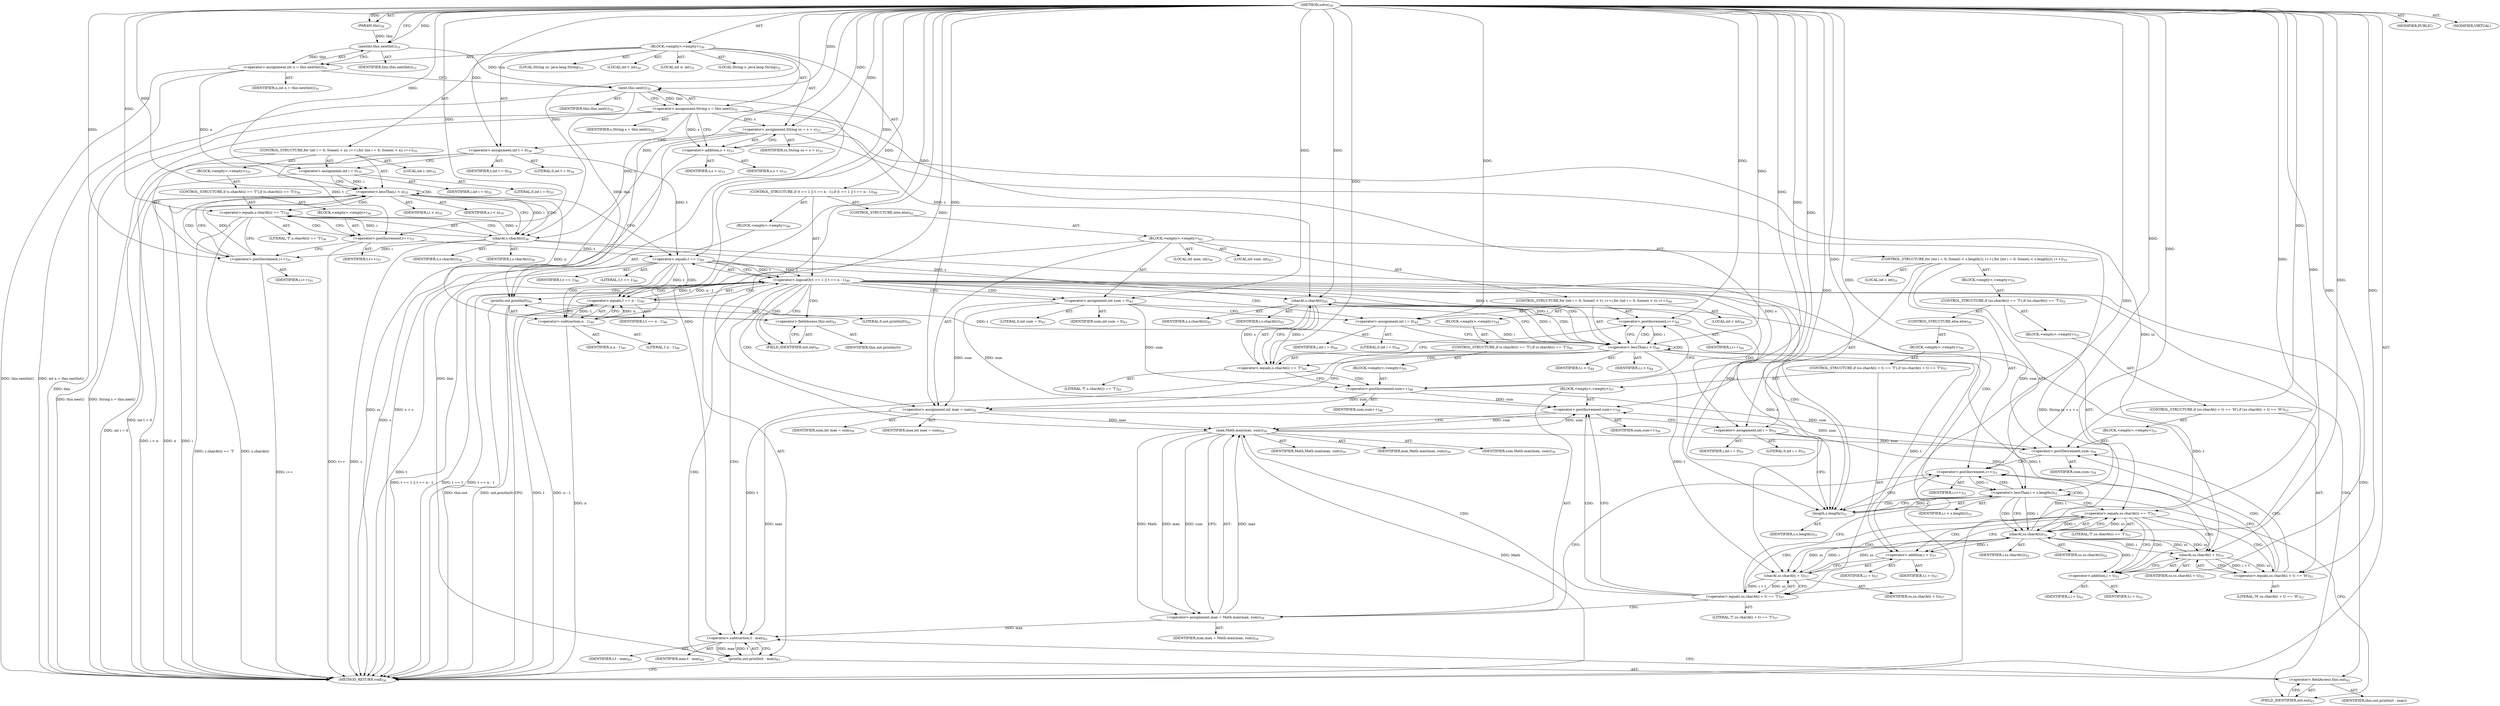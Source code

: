 digraph "solve" {  
"133" [label = <(METHOD,solve)<SUB>30</SUB>> ]
"6" [label = <(PARAM,this)<SUB>30</SUB>> ]
"134" [label = <(BLOCK,&lt;empty&gt;,&lt;empty&gt;)<SUB>30</SUB>> ]
"135" [label = <(LOCAL,int n: int)<SUB>31</SUB>> ]
"136" [label = <(&lt;operator&gt;.assignment,int n = this.nextInt())<SUB>31</SUB>> ]
"137" [label = <(IDENTIFIER,n,int n = this.nextInt())<SUB>31</SUB>> ]
"138" [label = <(nextInt,this.nextInt())<SUB>31</SUB>> ]
"5" [label = <(IDENTIFIER,this,this.nextInt())<SUB>31</SUB>> ]
"139" [label = <(LOCAL,String s: java.lang.String)<SUB>32</SUB>> ]
"140" [label = <(&lt;operator&gt;.assignment,String s = this.next())<SUB>32</SUB>> ]
"141" [label = <(IDENTIFIER,s,String s = this.next())<SUB>32</SUB>> ]
"142" [label = <(next,this.next())<SUB>32</SUB>> ]
"7" [label = <(IDENTIFIER,this,this.next())<SUB>32</SUB>> ]
"143" [label = <(LOCAL,String ss: java.lang.String)<SUB>33</SUB>> ]
"144" [label = <(&lt;operator&gt;.assignment,String ss = s + s)<SUB>33</SUB>> ]
"145" [label = <(IDENTIFIER,ss,String ss = s + s)<SUB>33</SUB>> ]
"146" [label = <(&lt;operator&gt;.addition,s + s)<SUB>33</SUB>> ]
"147" [label = <(IDENTIFIER,s,s + s)<SUB>33</SUB>> ]
"148" [label = <(IDENTIFIER,s,s + s)<SUB>33</SUB>> ]
"149" [label = <(LOCAL,int t: int)<SUB>34</SUB>> ]
"150" [label = <(&lt;operator&gt;.assignment,int t = 0)<SUB>34</SUB>> ]
"151" [label = <(IDENTIFIER,t,int t = 0)<SUB>34</SUB>> ]
"152" [label = <(LITERAL,0,int t = 0)<SUB>34</SUB>> ]
"153" [label = <(CONTROL_STRUCTURE,for (int i = 0; Some(i &lt; n); i++),for (int i = 0; Some(i &lt; n); i++))<SUB>35</SUB>> ]
"154" [label = <(LOCAL,int i: int)<SUB>35</SUB>> ]
"155" [label = <(&lt;operator&gt;.assignment,int i = 0)<SUB>35</SUB>> ]
"156" [label = <(IDENTIFIER,i,int i = 0)<SUB>35</SUB>> ]
"157" [label = <(LITERAL,0,int i = 0)<SUB>35</SUB>> ]
"158" [label = <(&lt;operator&gt;.lessThan,i &lt; n)<SUB>35</SUB>> ]
"159" [label = <(IDENTIFIER,i,i &lt; n)<SUB>35</SUB>> ]
"160" [label = <(IDENTIFIER,n,i &lt; n)<SUB>35</SUB>> ]
"161" [label = <(&lt;operator&gt;.postIncrement,i++)<SUB>35</SUB>> ]
"162" [label = <(IDENTIFIER,i,i++)<SUB>35</SUB>> ]
"163" [label = <(BLOCK,&lt;empty&gt;,&lt;empty&gt;)<SUB>35</SUB>> ]
"164" [label = <(CONTROL_STRUCTURE,if (s.charAt(i) == 'T'),if (s.charAt(i) == 'T'))<SUB>36</SUB>> ]
"165" [label = <(&lt;operator&gt;.equals,s.charAt(i) == 'T')<SUB>36</SUB>> ]
"166" [label = <(charAt,s.charAt(i))<SUB>36</SUB>> ]
"167" [label = <(IDENTIFIER,s,s.charAt(i))<SUB>36</SUB>> ]
"168" [label = <(IDENTIFIER,i,s.charAt(i))<SUB>36</SUB>> ]
"169" [label = <(LITERAL,'T',s.charAt(i) == 'T')<SUB>36</SUB>> ]
"170" [label = <(BLOCK,&lt;empty&gt;,&lt;empty&gt;)<SUB>36</SUB>> ]
"171" [label = <(&lt;operator&gt;.postIncrement,t++)<SUB>37</SUB>> ]
"172" [label = <(IDENTIFIER,t,t++)<SUB>37</SUB>> ]
"173" [label = <(CONTROL_STRUCTURE,if (t == 1 || t == n - 1),if (t == 1 || t == n - 1))<SUB>40</SUB>> ]
"174" [label = <(&lt;operator&gt;.logicalOr,t == 1 || t == n - 1)<SUB>40</SUB>> ]
"175" [label = <(&lt;operator&gt;.equals,t == 1)<SUB>40</SUB>> ]
"176" [label = <(IDENTIFIER,t,t == 1)<SUB>40</SUB>> ]
"177" [label = <(LITERAL,1,t == 1)<SUB>40</SUB>> ]
"178" [label = <(&lt;operator&gt;.equals,t == n - 1)<SUB>40</SUB>> ]
"179" [label = <(IDENTIFIER,t,t == n - 1)<SUB>40</SUB>> ]
"180" [label = <(&lt;operator&gt;.subtraction,n - 1)<SUB>40</SUB>> ]
"181" [label = <(IDENTIFIER,n,n - 1)<SUB>40</SUB>> ]
"182" [label = <(LITERAL,1,n - 1)<SUB>40</SUB>> ]
"183" [label = <(BLOCK,&lt;empty&gt;,&lt;empty&gt;)<SUB>40</SUB>> ]
"184" [label = <(println,out.println(0))<SUB>41</SUB>> ]
"185" [label = <(&lt;operator&gt;.fieldAccess,this.out)<SUB>41</SUB>> ]
"186" [label = <(IDENTIFIER,this,out.println(0))> ]
"187" [label = <(FIELD_IDENTIFIER,out,out)<SUB>41</SUB>> ]
"188" [label = <(LITERAL,0,out.println(0))<SUB>41</SUB>> ]
"189" [label = <(CONTROL_STRUCTURE,else,else)<SUB>42</SUB>> ]
"190" [label = <(BLOCK,&lt;empty&gt;,&lt;empty&gt;)<SUB>42</SUB>> ]
"191" [label = <(LOCAL,int sum: int)<SUB>43</SUB>> ]
"192" [label = <(&lt;operator&gt;.assignment,int sum = 0)<SUB>43</SUB>> ]
"193" [label = <(IDENTIFIER,sum,int sum = 0)<SUB>43</SUB>> ]
"194" [label = <(LITERAL,0,int sum = 0)<SUB>43</SUB>> ]
"195" [label = <(CONTROL_STRUCTURE,for (int i = 0; Some(i &lt; t); i++),for (int i = 0; Some(i &lt; t); i++))<SUB>44</SUB>> ]
"196" [label = <(LOCAL,int i: int)<SUB>44</SUB>> ]
"197" [label = <(&lt;operator&gt;.assignment,int i = 0)<SUB>44</SUB>> ]
"198" [label = <(IDENTIFIER,i,int i = 0)<SUB>44</SUB>> ]
"199" [label = <(LITERAL,0,int i = 0)<SUB>44</SUB>> ]
"200" [label = <(&lt;operator&gt;.lessThan,i &lt; t)<SUB>44</SUB>> ]
"201" [label = <(IDENTIFIER,i,i &lt; t)<SUB>44</SUB>> ]
"202" [label = <(IDENTIFIER,t,i &lt; t)<SUB>44</SUB>> ]
"203" [label = <(&lt;operator&gt;.postIncrement,i++)<SUB>44</SUB>> ]
"204" [label = <(IDENTIFIER,i,i++)<SUB>44</SUB>> ]
"205" [label = <(BLOCK,&lt;empty&gt;,&lt;empty&gt;)<SUB>44</SUB>> ]
"206" [label = <(CONTROL_STRUCTURE,if (s.charAt(i) == 'T'),if (s.charAt(i) == 'T'))<SUB>45</SUB>> ]
"207" [label = <(&lt;operator&gt;.equals,s.charAt(i) == 'T')<SUB>45</SUB>> ]
"208" [label = <(charAt,s.charAt(i))<SUB>45</SUB>> ]
"209" [label = <(IDENTIFIER,s,s.charAt(i))<SUB>45</SUB>> ]
"210" [label = <(IDENTIFIER,i,s.charAt(i))<SUB>45</SUB>> ]
"211" [label = <(LITERAL,'T',s.charAt(i) == 'T')<SUB>45</SUB>> ]
"212" [label = <(BLOCK,&lt;empty&gt;,&lt;empty&gt;)<SUB>45</SUB>> ]
"213" [label = <(&lt;operator&gt;.postIncrement,sum++)<SUB>46</SUB>> ]
"214" [label = <(IDENTIFIER,sum,sum++)<SUB>46</SUB>> ]
"215" [label = <(LOCAL,int max: int)<SUB>50</SUB>> ]
"216" [label = <(&lt;operator&gt;.assignment,int max = sum)<SUB>50</SUB>> ]
"217" [label = <(IDENTIFIER,max,int max = sum)<SUB>50</SUB>> ]
"218" [label = <(IDENTIFIER,sum,int max = sum)<SUB>50</SUB>> ]
"219" [label = <(CONTROL_STRUCTURE,for (int i = 0; Some(i &lt; s.length()); i++),for (int i = 0; Some(i &lt; s.length()); i++))<SUB>51</SUB>> ]
"220" [label = <(LOCAL,int i: int)<SUB>51</SUB>> ]
"221" [label = <(&lt;operator&gt;.assignment,int i = 0)<SUB>51</SUB>> ]
"222" [label = <(IDENTIFIER,i,int i = 0)<SUB>51</SUB>> ]
"223" [label = <(LITERAL,0,int i = 0)<SUB>51</SUB>> ]
"224" [label = <(&lt;operator&gt;.lessThan,i &lt; s.length())<SUB>51</SUB>> ]
"225" [label = <(IDENTIFIER,i,i &lt; s.length())<SUB>51</SUB>> ]
"226" [label = <(length,s.length())<SUB>51</SUB>> ]
"227" [label = <(IDENTIFIER,s,s.length())<SUB>51</SUB>> ]
"228" [label = <(&lt;operator&gt;.postIncrement,i++)<SUB>51</SUB>> ]
"229" [label = <(IDENTIFIER,i,i++)<SUB>51</SUB>> ]
"230" [label = <(BLOCK,&lt;empty&gt;,&lt;empty&gt;)<SUB>51</SUB>> ]
"231" [label = <(CONTROL_STRUCTURE,if (ss.charAt(i) == 'T'),if (ss.charAt(i) == 'T'))<SUB>52</SUB>> ]
"232" [label = <(&lt;operator&gt;.equals,ss.charAt(i) == 'T')<SUB>52</SUB>> ]
"233" [label = <(charAt,ss.charAt(i))<SUB>52</SUB>> ]
"234" [label = <(IDENTIFIER,ss,ss.charAt(i))<SUB>52</SUB>> ]
"235" [label = <(IDENTIFIER,i,ss.charAt(i))<SUB>52</SUB>> ]
"236" [label = <(LITERAL,'T',ss.charAt(i) == 'T')<SUB>52</SUB>> ]
"237" [label = <(BLOCK,&lt;empty&gt;,&lt;empty&gt;)<SUB>52</SUB>> ]
"238" [label = <(CONTROL_STRUCTURE,if (ss.charAt(i + t) == 'H'),if (ss.charAt(i + t) == 'H'))<SUB>53</SUB>> ]
"239" [label = <(&lt;operator&gt;.equals,ss.charAt(i + t) == 'H')<SUB>53</SUB>> ]
"240" [label = <(charAt,ss.charAt(i + t))<SUB>53</SUB>> ]
"241" [label = <(IDENTIFIER,ss,ss.charAt(i + t))<SUB>53</SUB>> ]
"242" [label = <(&lt;operator&gt;.addition,i + t)<SUB>53</SUB>> ]
"243" [label = <(IDENTIFIER,i,i + t)<SUB>53</SUB>> ]
"244" [label = <(IDENTIFIER,t,i + t)<SUB>53</SUB>> ]
"245" [label = <(LITERAL,'H',ss.charAt(i + t) == 'H')<SUB>53</SUB>> ]
"246" [label = <(BLOCK,&lt;empty&gt;,&lt;empty&gt;)<SUB>53</SUB>> ]
"247" [label = <(&lt;operator&gt;.postDecrement,sum--)<SUB>54</SUB>> ]
"248" [label = <(IDENTIFIER,sum,sum--)<SUB>54</SUB>> ]
"249" [label = <(CONTROL_STRUCTURE,else,else)<SUB>56</SUB>> ]
"250" [label = <(BLOCK,&lt;empty&gt;,&lt;empty&gt;)<SUB>56</SUB>> ]
"251" [label = <(CONTROL_STRUCTURE,if (ss.charAt(i + t) == 'T'),if (ss.charAt(i + t) == 'T'))<SUB>57</SUB>> ]
"252" [label = <(&lt;operator&gt;.equals,ss.charAt(i + t) == 'T')<SUB>57</SUB>> ]
"253" [label = <(charAt,ss.charAt(i + t))<SUB>57</SUB>> ]
"254" [label = <(IDENTIFIER,ss,ss.charAt(i + t))<SUB>57</SUB>> ]
"255" [label = <(&lt;operator&gt;.addition,i + t)<SUB>57</SUB>> ]
"256" [label = <(IDENTIFIER,i,i + t)<SUB>57</SUB>> ]
"257" [label = <(IDENTIFIER,t,i + t)<SUB>57</SUB>> ]
"258" [label = <(LITERAL,'T',ss.charAt(i + t) == 'T')<SUB>57</SUB>> ]
"259" [label = <(BLOCK,&lt;empty&gt;,&lt;empty&gt;)<SUB>57</SUB>> ]
"260" [label = <(&lt;operator&gt;.postIncrement,sum++)<SUB>58</SUB>> ]
"261" [label = <(IDENTIFIER,sum,sum++)<SUB>58</SUB>> ]
"262" [label = <(&lt;operator&gt;.assignment,max = Math.max(max, sum))<SUB>59</SUB>> ]
"263" [label = <(IDENTIFIER,max,max = Math.max(max, sum))<SUB>59</SUB>> ]
"264" [label = <(max,Math.max(max, sum))<SUB>59</SUB>> ]
"265" [label = <(IDENTIFIER,Math,Math.max(max, sum))<SUB>59</SUB>> ]
"266" [label = <(IDENTIFIER,max,Math.max(max, sum))<SUB>59</SUB>> ]
"267" [label = <(IDENTIFIER,sum,Math.max(max, sum))<SUB>59</SUB>> ]
"268" [label = <(println,out.println(t - max))<SUB>63</SUB>> ]
"269" [label = <(&lt;operator&gt;.fieldAccess,this.out)<SUB>63</SUB>> ]
"270" [label = <(IDENTIFIER,this,out.println(t - max))> ]
"271" [label = <(FIELD_IDENTIFIER,out,out)<SUB>63</SUB>> ]
"272" [label = <(&lt;operator&gt;.subtraction,t - max)<SUB>63</SUB>> ]
"273" [label = <(IDENTIFIER,t,t - max)<SUB>63</SUB>> ]
"274" [label = <(IDENTIFIER,max,t - max)<SUB>63</SUB>> ]
"275" [label = <(MODIFIER,PUBLIC)> ]
"276" [label = <(MODIFIER,VIRTUAL)> ]
"277" [label = <(METHOD_RETURN,void)<SUB>30</SUB>> ]
  "133" -> "6"  [ label = "AST: "] 
  "133" -> "134"  [ label = "AST: "] 
  "133" -> "275"  [ label = "AST: "] 
  "133" -> "276"  [ label = "AST: "] 
  "133" -> "277"  [ label = "AST: "] 
  "134" -> "135"  [ label = "AST: "] 
  "134" -> "136"  [ label = "AST: "] 
  "134" -> "139"  [ label = "AST: "] 
  "134" -> "140"  [ label = "AST: "] 
  "134" -> "143"  [ label = "AST: "] 
  "134" -> "144"  [ label = "AST: "] 
  "134" -> "149"  [ label = "AST: "] 
  "134" -> "150"  [ label = "AST: "] 
  "134" -> "153"  [ label = "AST: "] 
  "134" -> "173"  [ label = "AST: "] 
  "136" -> "137"  [ label = "AST: "] 
  "136" -> "138"  [ label = "AST: "] 
  "138" -> "5"  [ label = "AST: "] 
  "140" -> "141"  [ label = "AST: "] 
  "140" -> "142"  [ label = "AST: "] 
  "142" -> "7"  [ label = "AST: "] 
  "144" -> "145"  [ label = "AST: "] 
  "144" -> "146"  [ label = "AST: "] 
  "146" -> "147"  [ label = "AST: "] 
  "146" -> "148"  [ label = "AST: "] 
  "150" -> "151"  [ label = "AST: "] 
  "150" -> "152"  [ label = "AST: "] 
  "153" -> "154"  [ label = "AST: "] 
  "153" -> "155"  [ label = "AST: "] 
  "153" -> "158"  [ label = "AST: "] 
  "153" -> "161"  [ label = "AST: "] 
  "153" -> "163"  [ label = "AST: "] 
  "155" -> "156"  [ label = "AST: "] 
  "155" -> "157"  [ label = "AST: "] 
  "158" -> "159"  [ label = "AST: "] 
  "158" -> "160"  [ label = "AST: "] 
  "161" -> "162"  [ label = "AST: "] 
  "163" -> "164"  [ label = "AST: "] 
  "164" -> "165"  [ label = "AST: "] 
  "164" -> "170"  [ label = "AST: "] 
  "165" -> "166"  [ label = "AST: "] 
  "165" -> "169"  [ label = "AST: "] 
  "166" -> "167"  [ label = "AST: "] 
  "166" -> "168"  [ label = "AST: "] 
  "170" -> "171"  [ label = "AST: "] 
  "171" -> "172"  [ label = "AST: "] 
  "173" -> "174"  [ label = "AST: "] 
  "173" -> "183"  [ label = "AST: "] 
  "173" -> "189"  [ label = "AST: "] 
  "174" -> "175"  [ label = "AST: "] 
  "174" -> "178"  [ label = "AST: "] 
  "175" -> "176"  [ label = "AST: "] 
  "175" -> "177"  [ label = "AST: "] 
  "178" -> "179"  [ label = "AST: "] 
  "178" -> "180"  [ label = "AST: "] 
  "180" -> "181"  [ label = "AST: "] 
  "180" -> "182"  [ label = "AST: "] 
  "183" -> "184"  [ label = "AST: "] 
  "184" -> "185"  [ label = "AST: "] 
  "184" -> "188"  [ label = "AST: "] 
  "185" -> "186"  [ label = "AST: "] 
  "185" -> "187"  [ label = "AST: "] 
  "189" -> "190"  [ label = "AST: "] 
  "190" -> "191"  [ label = "AST: "] 
  "190" -> "192"  [ label = "AST: "] 
  "190" -> "195"  [ label = "AST: "] 
  "190" -> "215"  [ label = "AST: "] 
  "190" -> "216"  [ label = "AST: "] 
  "190" -> "219"  [ label = "AST: "] 
  "190" -> "268"  [ label = "AST: "] 
  "192" -> "193"  [ label = "AST: "] 
  "192" -> "194"  [ label = "AST: "] 
  "195" -> "196"  [ label = "AST: "] 
  "195" -> "197"  [ label = "AST: "] 
  "195" -> "200"  [ label = "AST: "] 
  "195" -> "203"  [ label = "AST: "] 
  "195" -> "205"  [ label = "AST: "] 
  "197" -> "198"  [ label = "AST: "] 
  "197" -> "199"  [ label = "AST: "] 
  "200" -> "201"  [ label = "AST: "] 
  "200" -> "202"  [ label = "AST: "] 
  "203" -> "204"  [ label = "AST: "] 
  "205" -> "206"  [ label = "AST: "] 
  "206" -> "207"  [ label = "AST: "] 
  "206" -> "212"  [ label = "AST: "] 
  "207" -> "208"  [ label = "AST: "] 
  "207" -> "211"  [ label = "AST: "] 
  "208" -> "209"  [ label = "AST: "] 
  "208" -> "210"  [ label = "AST: "] 
  "212" -> "213"  [ label = "AST: "] 
  "213" -> "214"  [ label = "AST: "] 
  "216" -> "217"  [ label = "AST: "] 
  "216" -> "218"  [ label = "AST: "] 
  "219" -> "220"  [ label = "AST: "] 
  "219" -> "221"  [ label = "AST: "] 
  "219" -> "224"  [ label = "AST: "] 
  "219" -> "228"  [ label = "AST: "] 
  "219" -> "230"  [ label = "AST: "] 
  "221" -> "222"  [ label = "AST: "] 
  "221" -> "223"  [ label = "AST: "] 
  "224" -> "225"  [ label = "AST: "] 
  "224" -> "226"  [ label = "AST: "] 
  "226" -> "227"  [ label = "AST: "] 
  "228" -> "229"  [ label = "AST: "] 
  "230" -> "231"  [ label = "AST: "] 
  "231" -> "232"  [ label = "AST: "] 
  "231" -> "237"  [ label = "AST: "] 
  "231" -> "249"  [ label = "AST: "] 
  "232" -> "233"  [ label = "AST: "] 
  "232" -> "236"  [ label = "AST: "] 
  "233" -> "234"  [ label = "AST: "] 
  "233" -> "235"  [ label = "AST: "] 
  "237" -> "238"  [ label = "AST: "] 
  "238" -> "239"  [ label = "AST: "] 
  "238" -> "246"  [ label = "AST: "] 
  "239" -> "240"  [ label = "AST: "] 
  "239" -> "245"  [ label = "AST: "] 
  "240" -> "241"  [ label = "AST: "] 
  "240" -> "242"  [ label = "AST: "] 
  "242" -> "243"  [ label = "AST: "] 
  "242" -> "244"  [ label = "AST: "] 
  "246" -> "247"  [ label = "AST: "] 
  "247" -> "248"  [ label = "AST: "] 
  "249" -> "250"  [ label = "AST: "] 
  "250" -> "251"  [ label = "AST: "] 
  "251" -> "252"  [ label = "AST: "] 
  "251" -> "259"  [ label = "AST: "] 
  "252" -> "253"  [ label = "AST: "] 
  "252" -> "258"  [ label = "AST: "] 
  "253" -> "254"  [ label = "AST: "] 
  "253" -> "255"  [ label = "AST: "] 
  "255" -> "256"  [ label = "AST: "] 
  "255" -> "257"  [ label = "AST: "] 
  "259" -> "260"  [ label = "AST: "] 
  "259" -> "262"  [ label = "AST: "] 
  "260" -> "261"  [ label = "AST: "] 
  "262" -> "263"  [ label = "AST: "] 
  "262" -> "264"  [ label = "AST: "] 
  "264" -> "265"  [ label = "AST: "] 
  "264" -> "266"  [ label = "AST: "] 
  "264" -> "267"  [ label = "AST: "] 
  "268" -> "269"  [ label = "AST: "] 
  "268" -> "272"  [ label = "AST: "] 
  "269" -> "270"  [ label = "AST: "] 
  "269" -> "271"  [ label = "AST: "] 
  "272" -> "273"  [ label = "AST: "] 
  "272" -> "274"  [ label = "AST: "] 
  "136" -> "142"  [ label = "CFG: "] 
  "140" -> "146"  [ label = "CFG: "] 
  "144" -> "150"  [ label = "CFG: "] 
  "150" -> "155"  [ label = "CFG: "] 
  "138" -> "136"  [ label = "CFG: "] 
  "142" -> "140"  [ label = "CFG: "] 
  "146" -> "144"  [ label = "CFG: "] 
  "155" -> "158"  [ label = "CFG: "] 
  "158" -> "166"  [ label = "CFG: "] 
  "158" -> "175"  [ label = "CFG: "] 
  "161" -> "158"  [ label = "CFG: "] 
  "174" -> "187"  [ label = "CFG: "] 
  "174" -> "192"  [ label = "CFG: "] 
  "175" -> "174"  [ label = "CFG: "] 
  "175" -> "180"  [ label = "CFG: "] 
  "178" -> "174"  [ label = "CFG: "] 
  "184" -> "277"  [ label = "CFG: "] 
  "165" -> "171"  [ label = "CFG: "] 
  "165" -> "161"  [ label = "CFG: "] 
  "180" -> "178"  [ label = "CFG: "] 
  "185" -> "184"  [ label = "CFG: "] 
  "192" -> "197"  [ label = "CFG: "] 
  "216" -> "221"  [ label = "CFG: "] 
  "268" -> "277"  [ label = "CFG: "] 
  "166" -> "165"  [ label = "CFG: "] 
  "171" -> "161"  [ label = "CFG: "] 
  "187" -> "185"  [ label = "CFG: "] 
  "197" -> "200"  [ label = "CFG: "] 
  "200" -> "208"  [ label = "CFG: "] 
  "200" -> "216"  [ label = "CFG: "] 
  "203" -> "200"  [ label = "CFG: "] 
  "221" -> "226"  [ label = "CFG: "] 
  "224" -> "233"  [ label = "CFG: "] 
  "224" -> "271"  [ label = "CFG: "] 
  "228" -> "226"  [ label = "CFG: "] 
  "269" -> "272"  [ label = "CFG: "] 
  "272" -> "268"  [ label = "CFG: "] 
  "226" -> "224"  [ label = "CFG: "] 
  "271" -> "269"  [ label = "CFG: "] 
  "207" -> "213"  [ label = "CFG: "] 
  "207" -> "203"  [ label = "CFG: "] 
  "232" -> "242"  [ label = "CFG: "] 
  "232" -> "255"  [ label = "CFG: "] 
  "208" -> "207"  [ label = "CFG: "] 
  "213" -> "203"  [ label = "CFG: "] 
  "233" -> "232"  [ label = "CFG: "] 
  "239" -> "247"  [ label = "CFG: "] 
  "239" -> "228"  [ label = "CFG: "] 
  "240" -> "239"  [ label = "CFG: "] 
  "247" -> "228"  [ label = "CFG: "] 
  "252" -> "260"  [ label = "CFG: "] 
  "252" -> "228"  [ label = "CFG: "] 
  "242" -> "240"  [ label = "CFG: "] 
  "253" -> "252"  [ label = "CFG: "] 
  "260" -> "264"  [ label = "CFG: "] 
  "262" -> "228"  [ label = "CFG: "] 
  "255" -> "253"  [ label = "CFG: "] 
  "264" -> "262"  [ label = "CFG: "] 
  "133" -> "138"  [ label = "CFG: "] 
  "136" -> "277"  [ label = "DDG: this.nextInt()"] 
  "136" -> "277"  [ label = "DDG: int n = this.nextInt()"] 
  "142" -> "277"  [ label = "DDG: this"] 
  "140" -> "277"  [ label = "DDG: this.next()"] 
  "140" -> "277"  [ label = "DDG: String s = this.next()"] 
  "144" -> "277"  [ label = "DDG: ss"] 
  "146" -> "277"  [ label = "DDG: s"] 
  "144" -> "277"  [ label = "DDG: s + s"] 
  "144" -> "277"  [ label = "DDG: String ss = s + s"] 
  "150" -> "277"  [ label = "DDG: int t = 0"] 
  "155" -> "277"  [ label = "DDG: int i = 0"] 
  "158" -> "277"  [ label = "DDG: i"] 
  "158" -> "277"  [ label = "DDG: n"] 
  "158" -> "277"  [ label = "DDG: i &lt; n"] 
  "175" -> "277"  [ label = "DDG: t"] 
  "174" -> "277"  [ label = "DDG: t == 1"] 
  "178" -> "277"  [ label = "DDG: t"] 
  "180" -> "277"  [ label = "DDG: n"] 
  "178" -> "277"  [ label = "DDG: n - 1"] 
  "174" -> "277"  [ label = "DDG: t == n - 1"] 
  "174" -> "277"  [ label = "DDG: t == 1 || t == n - 1"] 
  "184" -> "277"  [ label = "DDG: this.out"] 
  "184" -> "277"  [ label = "DDG: out.println(0)"] 
  "166" -> "277"  [ label = "DDG: s"] 
  "165" -> "277"  [ label = "DDG: s.charAt(i)"] 
  "165" -> "277"  [ label = "DDG: s.charAt(i) == 'T'"] 
  "171" -> "277"  [ label = "DDG: t++"] 
  "161" -> "277"  [ label = "DDG: i++"] 
  "264" -> "277"  [ label = "DDG: Math"] 
  "133" -> "6"  [ label = "DDG: "] 
  "138" -> "136"  [ label = "DDG: this"] 
  "142" -> "140"  [ label = "DDG: this"] 
  "140" -> "144"  [ label = "DDG: s"] 
  "133" -> "144"  [ label = "DDG: "] 
  "133" -> "150"  [ label = "DDG: "] 
  "133" -> "155"  [ label = "DDG: "] 
  "6" -> "138"  [ label = "DDG: this"] 
  "133" -> "138"  [ label = "DDG: "] 
  "138" -> "142"  [ label = "DDG: this"] 
  "133" -> "142"  [ label = "DDG: "] 
  "140" -> "146"  [ label = "DDG: s"] 
  "133" -> "146"  [ label = "DDG: "] 
  "155" -> "158"  [ label = "DDG: i"] 
  "161" -> "158"  [ label = "DDG: i"] 
  "133" -> "158"  [ label = "DDG: "] 
  "136" -> "158"  [ label = "DDG: n"] 
  "166" -> "161"  [ label = "DDG: i"] 
  "133" -> "161"  [ label = "DDG: "] 
  "175" -> "174"  [ label = "DDG: t"] 
  "175" -> "174"  [ label = "DDG: 1"] 
  "178" -> "174"  [ label = "DDG: t"] 
  "178" -> "174"  [ label = "DDG: n - 1"] 
  "150" -> "175"  [ label = "DDG: t"] 
  "171" -> "175"  [ label = "DDG: t"] 
  "133" -> "175"  [ label = "DDG: "] 
  "175" -> "178"  [ label = "DDG: t"] 
  "133" -> "178"  [ label = "DDG: "] 
  "180" -> "178"  [ label = "DDG: n"] 
  "180" -> "178"  [ label = "DDG: 1"] 
  "142" -> "184"  [ label = "DDG: this"] 
  "133" -> "184"  [ label = "DDG: "] 
  "133" -> "192"  [ label = "DDG: "] 
  "192" -> "216"  [ label = "DDG: sum"] 
  "213" -> "216"  [ label = "DDG: sum"] 
  "133" -> "216"  [ label = "DDG: "] 
  "166" -> "165"  [ label = "DDG: s"] 
  "166" -> "165"  [ label = "DDG: i"] 
  "133" -> "165"  [ label = "DDG: "] 
  "158" -> "180"  [ label = "DDG: n"] 
  "133" -> "180"  [ label = "DDG: "] 
  "133" -> "197"  [ label = "DDG: "] 
  "133" -> "221"  [ label = "DDG: "] 
  "142" -> "268"  [ label = "DDG: this"] 
  "272" -> "268"  [ label = "DDG: t"] 
  "272" -> "268"  [ label = "DDG: max"] 
  "133" -> "166"  [ label = "DDG: "] 
  "140" -> "166"  [ label = "DDG: s"] 
  "158" -> "166"  [ label = "DDG: i"] 
  "150" -> "171"  [ label = "DDG: t"] 
  "133" -> "171"  [ label = "DDG: "] 
  "197" -> "200"  [ label = "DDG: i"] 
  "203" -> "200"  [ label = "DDG: i"] 
  "133" -> "200"  [ label = "DDG: "] 
  "175" -> "200"  [ label = "DDG: t"] 
  "178" -> "200"  [ label = "DDG: t"] 
  "208" -> "203"  [ label = "DDG: i"] 
  "133" -> "203"  [ label = "DDG: "] 
  "221" -> "224"  [ label = "DDG: i"] 
  "228" -> "224"  [ label = "DDG: i"] 
  "133" -> "224"  [ label = "DDG: "] 
  "226" -> "224"  [ label = "DDG: s"] 
  "133" -> "228"  [ label = "DDG: "] 
  "233" -> "228"  [ label = "DDG: i"] 
  "200" -> "272"  [ label = "DDG: t"] 
  "133" -> "272"  [ label = "DDG: "] 
  "216" -> "272"  [ label = "DDG: max"] 
  "262" -> "272"  [ label = "DDG: max"] 
  "208" -> "226"  [ label = "DDG: s"] 
  "166" -> "226"  [ label = "DDG: s"] 
  "133" -> "226"  [ label = "DDG: "] 
  "140" -> "226"  [ label = "DDG: s"] 
  "208" -> "207"  [ label = "DDG: s"] 
  "208" -> "207"  [ label = "DDG: i"] 
  "133" -> "207"  [ label = "DDG: "] 
  "233" -> "232"  [ label = "DDG: ss"] 
  "233" -> "232"  [ label = "DDG: i"] 
  "133" -> "232"  [ label = "DDG: "] 
  "166" -> "208"  [ label = "DDG: s"] 
  "133" -> "208"  [ label = "DDG: "] 
  "140" -> "208"  [ label = "DDG: s"] 
  "200" -> "208"  [ label = "DDG: i"] 
  "192" -> "213"  [ label = "DDG: sum"] 
  "133" -> "213"  [ label = "DDG: "] 
  "144" -> "233"  [ label = "DDG: ss"] 
  "253" -> "233"  [ label = "DDG: ss"] 
  "240" -> "233"  [ label = "DDG: ss"] 
  "133" -> "233"  [ label = "DDG: "] 
  "224" -> "233"  [ label = "DDG: i"] 
  "240" -> "239"  [ label = "DDG: ss"] 
  "240" -> "239"  [ label = "DDG: i + t"] 
  "133" -> "239"  [ label = "DDG: "] 
  "233" -> "240"  [ label = "DDG: ss"] 
  "133" -> "240"  [ label = "DDG: "] 
  "233" -> "240"  [ label = "DDG: i"] 
  "200" -> "240"  [ label = "DDG: t"] 
  "264" -> "247"  [ label = "DDG: sum"] 
  "133" -> "247"  [ label = "DDG: "] 
  "192" -> "247"  [ label = "DDG: sum"] 
  "213" -> "247"  [ label = "DDG: sum"] 
  "253" -> "252"  [ label = "DDG: ss"] 
  "253" -> "252"  [ label = "DDG: i + t"] 
  "133" -> "252"  [ label = "DDG: "] 
  "264" -> "262"  [ label = "DDG: Math"] 
  "264" -> "262"  [ label = "DDG: max"] 
  "264" -> "262"  [ label = "DDG: sum"] 
  "233" -> "242"  [ label = "DDG: i"] 
  "133" -> "242"  [ label = "DDG: "] 
  "200" -> "242"  [ label = "DDG: t"] 
  "233" -> "253"  [ label = "DDG: ss"] 
  "133" -> "253"  [ label = "DDG: "] 
  "233" -> "253"  [ label = "DDG: i"] 
  "200" -> "253"  [ label = "DDG: t"] 
  "264" -> "260"  [ label = "DDG: sum"] 
  "247" -> "260"  [ label = "DDG: sum"] 
  "133" -> "260"  [ label = "DDG: "] 
  "192" -> "260"  [ label = "DDG: sum"] 
  "213" -> "260"  [ label = "DDG: sum"] 
  "233" -> "255"  [ label = "DDG: i"] 
  "133" -> "255"  [ label = "DDG: "] 
  "200" -> "255"  [ label = "DDG: t"] 
  "133" -> "264"  [ label = "DDG: "] 
  "216" -> "264"  [ label = "DDG: max"] 
  "262" -> "264"  [ label = "DDG: max"] 
  "260" -> "264"  [ label = "DDG: sum"] 
  "158" -> "161"  [ label = "CDG: "] 
  "158" -> "166"  [ label = "CDG: "] 
  "158" -> "165"  [ label = "CDG: "] 
  "158" -> "158"  [ label = "CDG: "] 
  "174" -> "192"  [ label = "CDG: "] 
  "174" -> "185"  [ label = "CDG: "] 
  "174" -> "272"  [ label = "CDG: "] 
  "174" -> "226"  [ label = "CDG: "] 
  "174" -> "197"  [ label = "CDG: "] 
  "174" -> "200"  [ label = "CDG: "] 
  "174" -> "187"  [ label = "CDG: "] 
  "174" -> "184"  [ label = "CDG: "] 
  "174" -> "221"  [ label = "CDG: "] 
  "174" -> "224"  [ label = "CDG: "] 
  "174" -> "268"  [ label = "CDG: "] 
  "174" -> "271"  [ label = "CDG: "] 
  "174" -> "216"  [ label = "CDG: "] 
  "174" -> "269"  [ label = "CDG: "] 
  "175" -> "178"  [ label = "CDG: "] 
  "175" -> "180"  [ label = "CDG: "] 
  "165" -> "171"  [ label = "CDG: "] 
  "200" -> "200"  [ label = "CDG: "] 
  "200" -> "208"  [ label = "CDG: "] 
  "200" -> "207"  [ label = "CDG: "] 
  "200" -> "203"  [ label = "CDG: "] 
  "224" -> "232"  [ label = "CDG: "] 
  "224" -> "226"  [ label = "CDG: "] 
  "224" -> "228"  [ label = "CDG: "] 
  "224" -> "224"  [ label = "CDG: "] 
  "224" -> "233"  [ label = "CDG: "] 
  "207" -> "213"  [ label = "CDG: "] 
  "232" -> "240"  [ label = "CDG: "] 
  "232" -> "253"  [ label = "CDG: "] 
  "232" -> "255"  [ label = "CDG: "] 
  "232" -> "242"  [ label = "CDG: "] 
  "232" -> "239"  [ label = "CDG: "] 
  "232" -> "252"  [ label = "CDG: "] 
  "239" -> "247"  [ label = "CDG: "] 
  "252" -> "260"  [ label = "CDG: "] 
  "252" -> "262"  [ label = "CDG: "] 
  "252" -> "264"  [ label = "CDG: "] 
}
